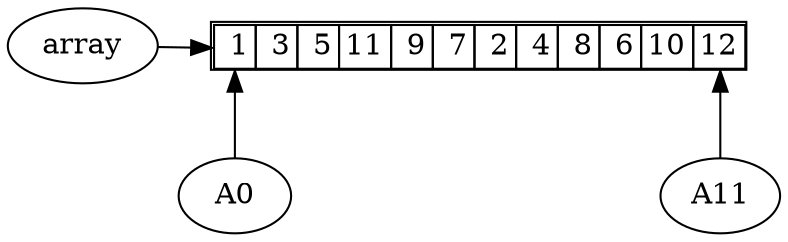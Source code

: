 digraph G
{
    splines=false
    "block"
    [
        shape = none
        label = <<table border="1" cellborder="1" cellspacing="0">
                    <tr>
                        <td port="A0"> 1</td>
                        <td port="A1"> 3</td>
                        <td port="A2"> 5</td>
                        <td port="A3">11</td>
                        <td port="A4"> 9</td>
                        <td port="A5"> 7</td>
                        <td port="A6"> 2</td>
                        <td port="A7"> 4</td>
                        <td port="A8"> 8</td>
                        <td port="A9"> 6</td>
                        <td port="A10">10</td>
                        <td port="A11">12</td>
                    </tr>
                </table>>
    ]

    "array" -> "block":"A0"
    "A0" -> "block":"A0"
    "A11" -> "block":"A11"

    {rank=min; "block" "array"}
    {rank=max; "A0" "A11" }
}
